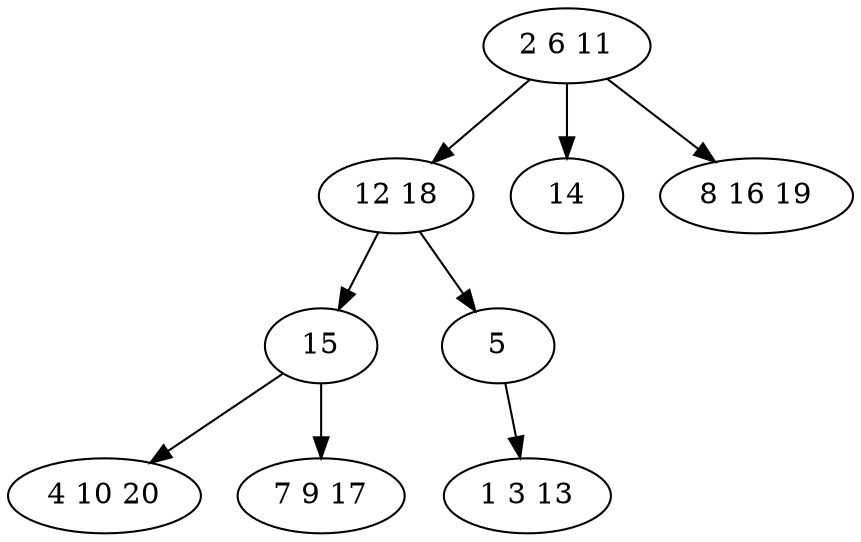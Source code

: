 digraph true_tree {
	"0" -> "1"
	"1" -> "2"
	"1" -> "3"
	"2" -> "4"
	"0" -> "5"
	"3" -> "6"
	"2" -> "7"
	"0" -> "8"
	"0" [label="2 6 11"];
	"1" [label="12 18"];
	"2" [label="15"];
	"3" [label="5"];
	"4" [label="4 10 20"];
	"5" [label="14"];
	"6" [label="1 3 13"];
	"7" [label="7 9 17"];
	"8" [label="8 16 19"];
}
